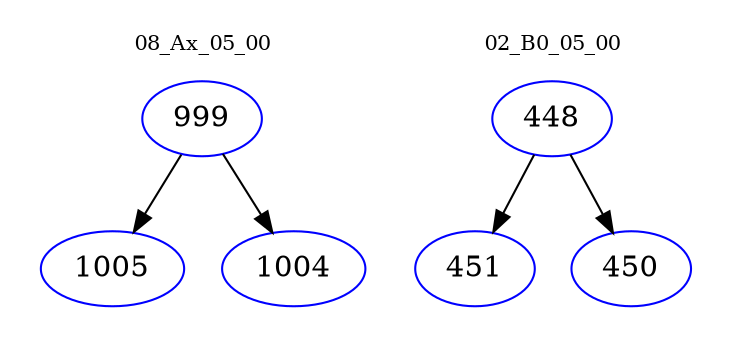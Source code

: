 digraph{
subgraph cluster_0 {
color = white
label = "08_Ax_05_00";
fontsize=10;
T0_999 [label="999", color="blue"]
T0_999 -> T0_1005 [color="black"]
T0_1005 [label="1005", color="blue"]
T0_999 -> T0_1004 [color="black"]
T0_1004 [label="1004", color="blue"]
}
subgraph cluster_1 {
color = white
label = "02_B0_05_00";
fontsize=10;
T1_448 [label="448", color="blue"]
T1_448 -> T1_451 [color="black"]
T1_451 [label="451", color="blue"]
T1_448 -> T1_450 [color="black"]
T1_450 [label="450", color="blue"]
}
}
